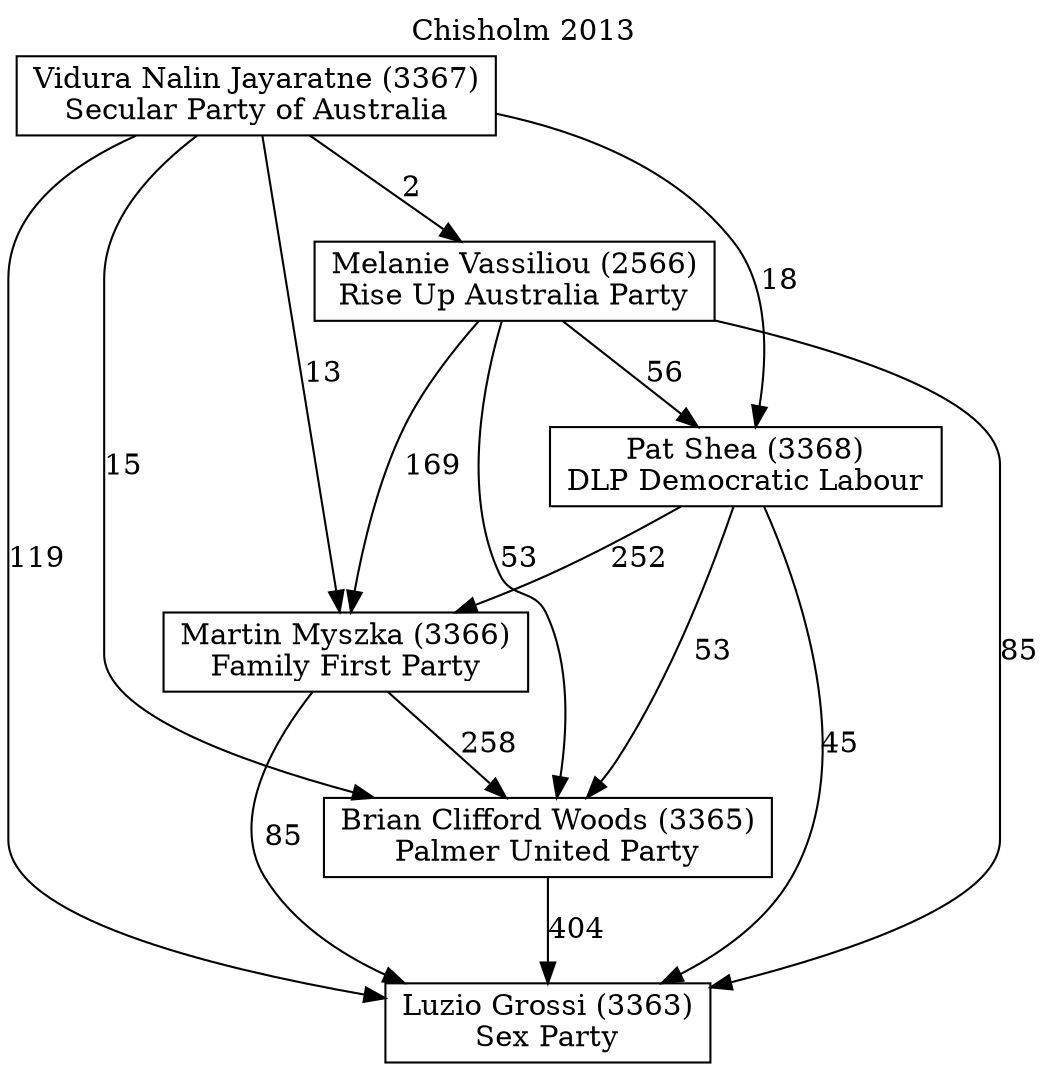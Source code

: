 // House preference flow
digraph "Luzio Grossi (3363)_Chisholm_2013" {
	graph [label="Chisholm 2013" labelloc=t mclimit=2]
	node [shape=box]
	"Luzio Grossi (3363)" [label="Luzio Grossi (3363)
Sex Party"]
	"Brian Clifford Woods (3365)" [label="Brian Clifford Woods (3365)
Palmer United Party"]
	"Martin Myszka (3366)" [label="Martin Myszka (3366)
Family First Party"]
	"Pat Shea (3368)" [label="Pat Shea (3368)
DLP Democratic Labour"]
	"Melanie Vassiliou (2566)" [label="Melanie Vassiliou (2566)
Rise Up Australia Party"]
	"Vidura Nalin Jayaratne (3367)" [label="Vidura Nalin Jayaratne (3367)
Secular Party of Australia"]
	"Brian Clifford Woods (3365)" -> "Luzio Grossi (3363)" [label=404]
	"Martin Myszka (3366)" -> "Brian Clifford Woods (3365)" [label=258]
	"Pat Shea (3368)" -> "Martin Myszka (3366)" [label=252]
	"Melanie Vassiliou (2566)" -> "Pat Shea (3368)" [label=56]
	"Vidura Nalin Jayaratne (3367)" -> "Melanie Vassiliou (2566)" [label=2]
	"Martin Myszka (3366)" -> "Luzio Grossi (3363)" [label=85]
	"Pat Shea (3368)" -> "Luzio Grossi (3363)" [label=45]
	"Melanie Vassiliou (2566)" -> "Luzio Grossi (3363)" [label=85]
	"Vidura Nalin Jayaratne (3367)" -> "Luzio Grossi (3363)" [label=119]
	"Vidura Nalin Jayaratne (3367)" -> "Pat Shea (3368)" [label=18]
	"Melanie Vassiliou (2566)" -> "Martin Myszka (3366)" [label=169]
	"Vidura Nalin Jayaratne (3367)" -> "Martin Myszka (3366)" [label=13]
	"Pat Shea (3368)" -> "Brian Clifford Woods (3365)" [label=53]
	"Melanie Vassiliou (2566)" -> "Brian Clifford Woods (3365)" [label=53]
	"Vidura Nalin Jayaratne (3367)" -> "Brian Clifford Woods (3365)" [label=15]
}
